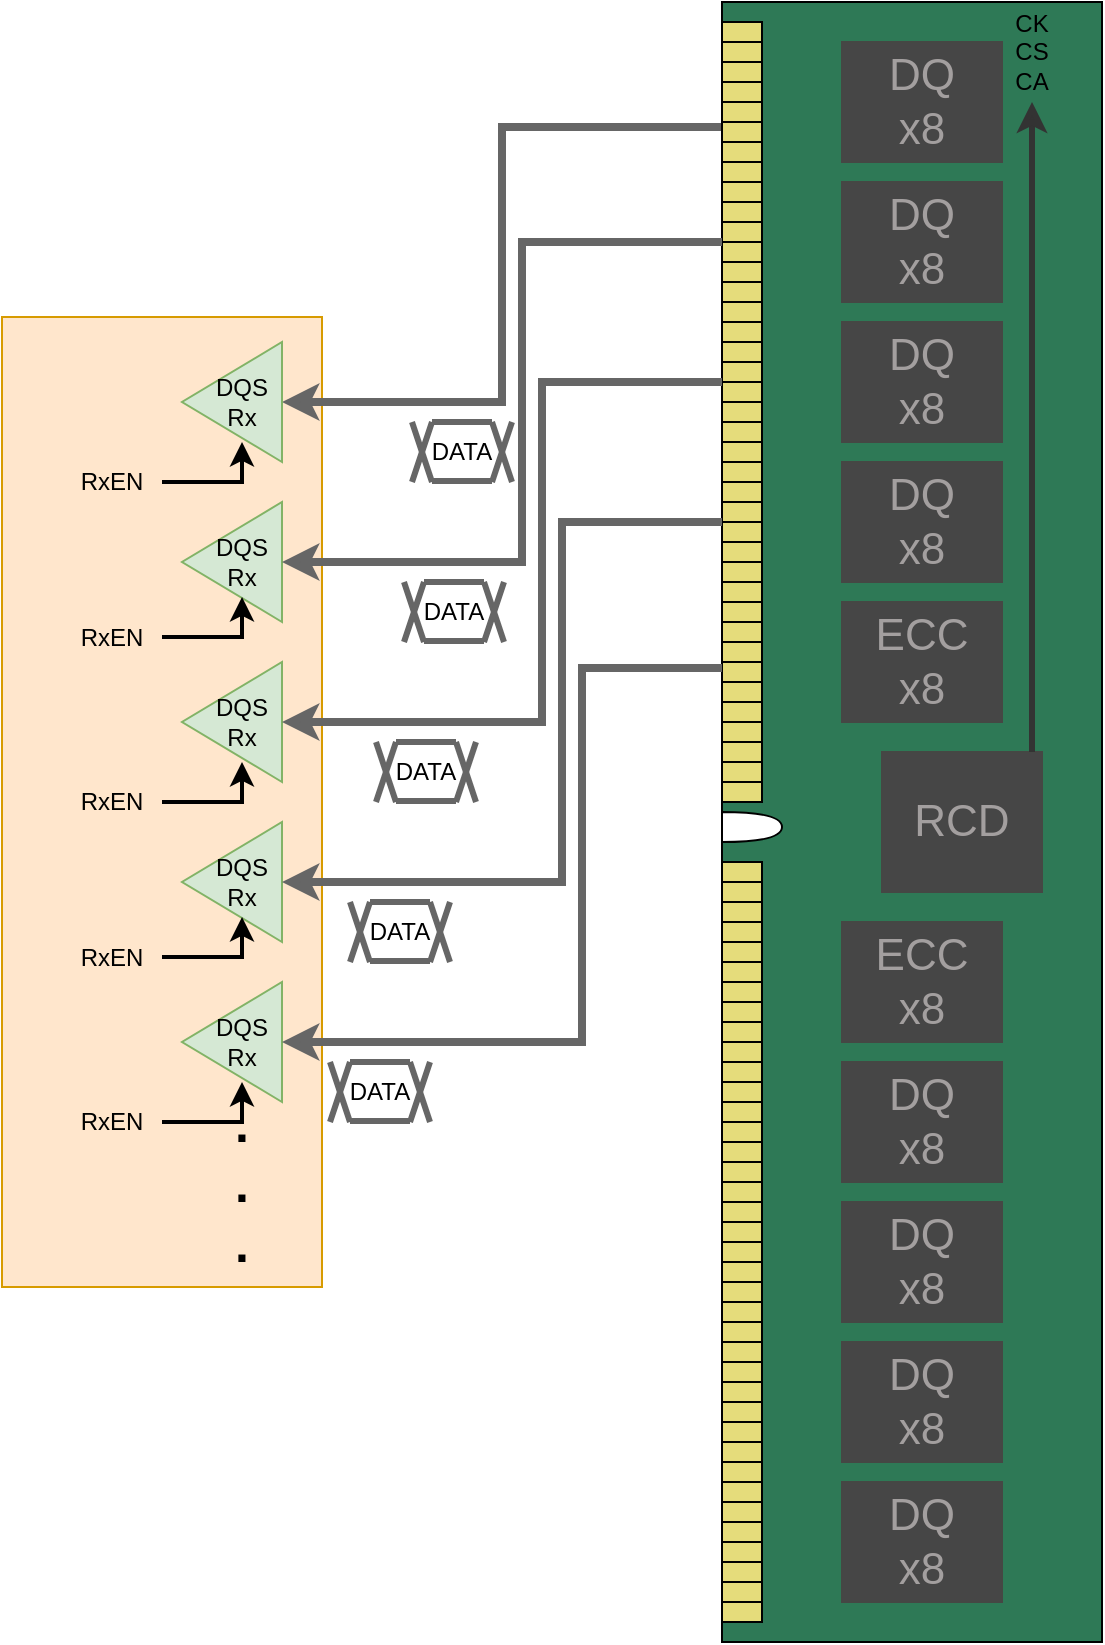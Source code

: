 <mxfile version="24.7.16">
  <diagram name="Page-1" id="TjstkN5ry2bIom6aaDfG">
    <mxGraphModel dx="1395" dy="822" grid="1" gridSize="10" guides="1" tooltips="1" connect="1" arrows="1" fold="1" page="1" pageScale="1" pageWidth="850" pageHeight="1100" math="0" shadow="0">
      <root>
        <mxCell id="0" />
        <mxCell id="1" parent="0" />
        <mxCell id="l7971Fb0KRoO0V9OjNwi-2" value="" style="rounded=0;whiteSpace=wrap;html=1;fillColor=#ffe6cc;strokeColor=#d79b00;" vertex="1" parent="1">
          <mxGeometry x="120" y="357.5" width="160" height="485" as="geometry" />
        </mxCell>
        <mxCell id="l7971Fb0KRoO0V9OjNwi-116" style="edgeStyle=orthogonalEdgeStyle;rounded=0;orthogonalLoop=1;jettySize=auto;html=1;entryX=0.25;entryY=1;entryDx=0;entryDy=0;startArrow=classic;startFill=1;endArrow=none;endFill=0;strokeWidth=4;fillColor=#f5f5f5;strokeColor=#666666;" edge="1" parent="1" source="l7971Fb0KRoO0V9OjNwi-3" target="l7971Fb0KRoO0V9OjNwi-27">
          <mxGeometry relative="1" as="geometry" />
        </mxCell>
        <mxCell id="l7971Fb0KRoO0V9OjNwi-3" value="" style="triangle;whiteSpace=wrap;html=1;rotation=-180;fillColor=#d5e8d4;strokeColor=#82b366;" vertex="1" parent="1">
          <mxGeometry x="210" y="370" width="50" height="60" as="geometry" />
        </mxCell>
        <mxCell id="l7971Fb0KRoO0V9OjNwi-6" value="" style="triangle;whiteSpace=wrap;html=1;rotation=-180;fillColor=#d5e8d4;strokeColor=#82b366;" vertex="1" parent="1">
          <mxGeometry x="210" y="450" width="50" height="60" as="geometry" />
        </mxCell>
        <mxCell id="l7971Fb0KRoO0V9OjNwi-8" value="" style="triangle;whiteSpace=wrap;html=1;rotation=-180;fillColor=#d5e8d4;strokeColor=#82b366;" vertex="1" parent="1">
          <mxGeometry x="210" y="530" width="50" height="60" as="geometry" />
        </mxCell>
        <mxCell id="l7971Fb0KRoO0V9OjNwi-10" value="" style="triangle;whiteSpace=wrap;html=1;rotation=-180;fillColor=#d5e8d4;strokeColor=#82b366;" vertex="1" parent="1">
          <mxGeometry x="210" y="610" width="50" height="60" as="geometry" />
        </mxCell>
        <mxCell id="l7971Fb0KRoO0V9OjNwi-15" value="" style="rounded=0;whiteSpace=wrap;html=1;fillColor=#2e7956;direction=south;" vertex="1" parent="1">
          <mxGeometry x="480" y="200" width="190" height="820" as="geometry" />
        </mxCell>
        <mxCell id="l7971Fb0KRoO0V9OjNwi-16" value="" style="rounded=0;whiteSpace=wrap;html=1;fillColor=#e5dc7b;direction=south;" vertex="1" parent="1">
          <mxGeometry x="480" y="210" width="20" height="10" as="geometry" />
        </mxCell>
        <mxCell id="l7971Fb0KRoO0V9OjNwi-17" value="" style="shape=or;whiteSpace=wrap;html=1;direction=east;" vertex="1" parent="1">
          <mxGeometry x="480" y="605" width="30" height="15" as="geometry" />
        </mxCell>
        <mxCell id="l7971Fb0KRoO0V9OjNwi-18" value="&lt;span style=&quot;color: rgb(163, 159, 159); font-size: 22px;&quot;&gt;ECC&lt;/span&gt;&lt;div&gt;&lt;span style=&quot;color: rgb(163, 159, 159); font-size: 22px;&quot;&gt;x8&lt;/span&gt;&lt;/div&gt;" style="rounded=0;whiteSpace=wrap;html=1;strokeColor=#454744;fillColor=#464646;direction=south;" vertex="1" parent="1">
          <mxGeometry x="540" y="660" width="80" height="60" as="geometry" />
        </mxCell>
        <mxCell id="l7971Fb0KRoO0V9OjNwi-19" value="&lt;span style=&quot;color: rgb(163, 159, 159); font-size: 22px;&quot;&gt;DQ&lt;/span&gt;&lt;div&gt;&lt;span style=&quot;color: rgb(163, 159, 159); font-size: 22px;&quot;&gt;x8&lt;/span&gt;&lt;/div&gt;" style="rounded=0;whiteSpace=wrap;html=1;strokeColor=#454744;fillColor=#464646;direction=south;" vertex="1" parent="1">
          <mxGeometry x="540" y="730" width="80" height="60" as="geometry" />
        </mxCell>
        <mxCell id="l7971Fb0KRoO0V9OjNwi-20" value="&lt;span style=&quot;color: rgb(163, 159, 159); font-size: 22px;&quot;&gt;DQ&lt;/span&gt;&lt;div&gt;&lt;span style=&quot;color: rgb(163, 159, 159); font-size: 22px;&quot;&gt;x8&lt;/span&gt;&lt;/div&gt;" style="rounded=0;whiteSpace=wrap;html=1;strokeColor=#454744;fillColor=#464646;direction=south;" vertex="1" parent="1">
          <mxGeometry x="540" y="800" width="80" height="60" as="geometry" />
        </mxCell>
        <mxCell id="l7971Fb0KRoO0V9OjNwi-21" value="&lt;span style=&quot;color: rgb(163, 159, 159); font-size: 22px;&quot;&gt;DQ&lt;/span&gt;&lt;div&gt;&lt;span style=&quot;color: rgb(163, 159, 159); font-size: 22px;&quot;&gt;x8&lt;/span&gt;&lt;/div&gt;" style="rounded=0;whiteSpace=wrap;html=1;strokeColor=#454744;fillColor=#464646;direction=south;" vertex="1" parent="1">
          <mxGeometry x="540" y="940" width="80" height="60" as="geometry" />
        </mxCell>
        <mxCell id="l7971Fb0KRoO0V9OjNwi-22" value="&lt;span style=&quot;color: rgb(163, 159, 159); font-size: 22px;&quot;&gt;DQ&lt;/span&gt;&lt;div&gt;&lt;span style=&quot;color: rgb(163, 159, 159); font-size: 22px;&quot;&gt;x8&lt;/span&gt;&lt;/div&gt;" style="rounded=0;whiteSpace=wrap;html=1;strokeColor=#454744;fillColor=#464646;direction=south;" vertex="1" parent="1">
          <mxGeometry x="540" y="870" width="80" height="60" as="geometry" />
        </mxCell>
        <mxCell id="l7971Fb0KRoO0V9OjNwi-23" value="" style="rounded=0;whiteSpace=wrap;html=1;fillColor=#e5dc7b;direction=south;" vertex="1" parent="1">
          <mxGeometry x="480" y="220" width="20" height="10" as="geometry" />
        </mxCell>
        <mxCell id="l7971Fb0KRoO0V9OjNwi-24" value="" style="rounded=0;whiteSpace=wrap;html=1;fillColor=#e5dc7b;direction=south;" vertex="1" parent="1">
          <mxGeometry x="480" y="230" width="20" height="10" as="geometry" />
        </mxCell>
        <mxCell id="l7971Fb0KRoO0V9OjNwi-25" value="" style="rounded=0;whiteSpace=wrap;html=1;fillColor=#e5dc7b;direction=south;" vertex="1" parent="1">
          <mxGeometry x="480" y="240" width="20" height="10" as="geometry" />
        </mxCell>
        <mxCell id="l7971Fb0KRoO0V9OjNwi-26" value="" style="rounded=0;whiteSpace=wrap;html=1;fillColor=#e5dc7b;direction=south;" vertex="1" parent="1">
          <mxGeometry x="480" y="250" width="20" height="10" as="geometry" />
        </mxCell>
        <mxCell id="l7971Fb0KRoO0V9OjNwi-27" value="" style="rounded=0;whiteSpace=wrap;html=1;fillColor=#e5dc7b;direction=south;" vertex="1" parent="1">
          <mxGeometry x="480" y="260" width="20" height="10" as="geometry" />
        </mxCell>
        <mxCell id="l7971Fb0KRoO0V9OjNwi-28" value="" style="rounded=0;whiteSpace=wrap;html=1;fillColor=#e5dc7b;direction=south;" vertex="1" parent="1">
          <mxGeometry x="480" y="270" width="20" height="10" as="geometry" />
        </mxCell>
        <mxCell id="l7971Fb0KRoO0V9OjNwi-29" value="" style="rounded=0;whiteSpace=wrap;html=1;fillColor=#e5dc7b;direction=south;" vertex="1" parent="1">
          <mxGeometry x="480" y="280" width="20" height="10" as="geometry" />
        </mxCell>
        <mxCell id="l7971Fb0KRoO0V9OjNwi-30" value="" style="rounded=0;whiteSpace=wrap;html=1;fillColor=#e5dc7b;direction=south;" vertex="1" parent="1">
          <mxGeometry x="480" y="290" width="20" height="10" as="geometry" />
        </mxCell>
        <mxCell id="l7971Fb0KRoO0V9OjNwi-31" value="" style="rounded=0;whiteSpace=wrap;html=1;fillColor=#e5dc7b;direction=south;" vertex="1" parent="1">
          <mxGeometry x="480" y="300" width="20" height="10" as="geometry" />
        </mxCell>
        <mxCell id="l7971Fb0KRoO0V9OjNwi-32" value="" style="rounded=0;whiteSpace=wrap;html=1;fillColor=#e5dc7b;direction=south;" vertex="1" parent="1">
          <mxGeometry x="480" y="310" width="20" height="10" as="geometry" />
        </mxCell>
        <mxCell id="l7971Fb0KRoO0V9OjNwi-33" value="" style="rounded=0;whiteSpace=wrap;html=1;fillColor=#e5dc7b;direction=south;" vertex="1" parent="1">
          <mxGeometry x="480" y="320" width="20" height="10" as="geometry" />
        </mxCell>
        <mxCell id="l7971Fb0KRoO0V9OjNwi-34" value="" style="rounded=0;whiteSpace=wrap;html=1;fillColor=#e5dc7b;direction=south;" vertex="1" parent="1">
          <mxGeometry x="480" y="330" width="20" height="10" as="geometry" />
        </mxCell>
        <mxCell id="l7971Fb0KRoO0V9OjNwi-35" value="" style="rounded=0;whiteSpace=wrap;html=1;fillColor=#e5dc7b;direction=south;" vertex="1" parent="1">
          <mxGeometry x="480" y="340" width="20" height="10" as="geometry" />
        </mxCell>
        <mxCell id="l7971Fb0KRoO0V9OjNwi-36" value="" style="rounded=0;whiteSpace=wrap;html=1;fillColor=#e5dc7b;direction=south;" vertex="1" parent="1">
          <mxGeometry x="480" y="350" width="20" height="10" as="geometry" />
        </mxCell>
        <mxCell id="l7971Fb0KRoO0V9OjNwi-37" value="" style="rounded=0;whiteSpace=wrap;html=1;fillColor=#e5dc7b;direction=south;" vertex="1" parent="1">
          <mxGeometry x="480" y="360" width="20" height="10" as="geometry" />
        </mxCell>
        <mxCell id="l7971Fb0KRoO0V9OjNwi-38" value="" style="rounded=0;whiteSpace=wrap;html=1;fillColor=#e5dc7b;direction=south;" vertex="1" parent="1">
          <mxGeometry x="480" y="370" width="20" height="10" as="geometry" />
        </mxCell>
        <mxCell id="l7971Fb0KRoO0V9OjNwi-39" value="" style="rounded=0;whiteSpace=wrap;html=1;fillColor=#e5dc7b;direction=south;" vertex="1" parent="1">
          <mxGeometry x="480" y="380" width="20" height="10" as="geometry" />
        </mxCell>
        <mxCell id="l7971Fb0KRoO0V9OjNwi-40" value="" style="rounded=0;whiteSpace=wrap;html=1;fillColor=#e5dc7b;direction=south;" vertex="1" parent="1">
          <mxGeometry x="480" y="390" width="20" height="10" as="geometry" />
        </mxCell>
        <mxCell id="l7971Fb0KRoO0V9OjNwi-41" value="" style="rounded=0;whiteSpace=wrap;html=1;fillColor=#e5dc7b;direction=south;" vertex="1" parent="1">
          <mxGeometry x="480" y="400" width="20" height="10" as="geometry" />
        </mxCell>
        <mxCell id="l7971Fb0KRoO0V9OjNwi-42" value="" style="rounded=0;whiteSpace=wrap;html=1;fillColor=#e5dc7b;direction=south;" vertex="1" parent="1">
          <mxGeometry x="480" y="410" width="20" height="10" as="geometry" />
        </mxCell>
        <mxCell id="l7971Fb0KRoO0V9OjNwi-43" value="" style="rounded=0;whiteSpace=wrap;html=1;fillColor=#e5dc7b;direction=south;" vertex="1" parent="1">
          <mxGeometry x="480" y="420" width="20" height="10" as="geometry" />
        </mxCell>
        <mxCell id="l7971Fb0KRoO0V9OjNwi-44" value="" style="rounded=0;whiteSpace=wrap;html=1;fillColor=#e5dc7b;direction=south;" vertex="1" parent="1">
          <mxGeometry x="480" y="430" width="20" height="10" as="geometry" />
        </mxCell>
        <mxCell id="l7971Fb0KRoO0V9OjNwi-45" value="" style="rounded=0;whiteSpace=wrap;html=1;fillColor=#e5dc7b;direction=south;" vertex="1" parent="1">
          <mxGeometry x="480" y="440" width="20" height="10" as="geometry" />
        </mxCell>
        <mxCell id="l7971Fb0KRoO0V9OjNwi-46" value="" style="rounded=0;whiteSpace=wrap;html=1;fillColor=#e5dc7b;direction=south;" vertex="1" parent="1">
          <mxGeometry x="480" y="450" width="20" height="10" as="geometry" />
        </mxCell>
        <mxCell id="l7971Fb0KRoO0V9OjNwi-47" value="" style="rounded=0;whiteSpace=wrap;html=1;fillColor=#e5dc7b;direction=south;" vertex="1" parent="1">
          <mxGeometry x="480" y="460" width="20" height="10" as="geometry" />
        </mxCell>
        <mxCell id="l7971Fb0KRoO0V9OjNwi-48" value="" style="rounded=0;whiteSpace=wrap;html=1;fillColor=#e5dc7b;direction=south;" vertex="1" parent="1">
          <mxGeometry x="480" y="470" width="20" height="10" as="geometry" />
        </mxCell>
        <mxCell id="l7971Fb0KRoO0V9OjNwi-49" value="" style="rounded=0;whiteSpace=wrap;html=1;fillColor=#e5dc7b;direction=south;" vertex="1" parent="1">
          <mxGeometry x="480" y="480" width="20" height="10" as="geometry" />
        </mxCell>
        <mxCell id="l7971Fb0KRoO0V9OjNwi-50" value="" style="rounded=0;whiteSpace=wrap;html=1;fillColor=#e5dc7b;direction=south;" vertex="1" parent="1">
          <mxGeometry x="480" y="490" width="20" height="10" as="geometry" />
        </mxCell>
        <mxCell id="l7971Fb0KRoO0V9OjNwi-51" value="" style="rounded=0;whiteSpace=wrap;html=1;fillColor=#e5dc7b;direction=south;" vertex="1" parent="1">
          <mxGeometry x="480" y="500" width="20" height="10" as="geometry" />
        </mxCell>
        <mxCell id="l7971Fb0KRoO0V9OjNwi-52" value="" style="rounded=0;whiteSpace=wrap;html=1;fillColor=#e5dc7b;direction=south;" vertex="1" parent="1">
          <mxGeometry x="480" y="510" width="20" height="10" as="geometry" />
        </mxCell>
        <mxCell id="l7971Fb0KRoO0V9OjNwi-53" value="" style="rounded=0;whiteSpace=wrap;html=1;fillColor=#e5dc7b;direction=south;" vertex="1" parent="1">
          <mxGeometry x="480" y="520" width="20" height="10" as="geometry" />
        </mxCell>
        <mxCell id="l7971Fb0KRoO0V9OjNwi-54" value="" style="rounded=0;whiteSpace=wrap;html=1;fillColor=#e5dc7b;direction=south;" vertex="1" parent="1">
          <mxGeometry x="480" y="530" width="20" height="10" as="geometry" />
        </mxCell>
        <mxCell id="l7971Fb0KRoO0V9OjNwi-55" value="" style="rounded=0;whiteSpace=wrap;html=1;fillColor=#e5dc7b;direction=south;" vertex="1" parent="1">
          <mxGeometry x="480" y="540" width="20" height="10" as="geometry" />
        </mxCell>
        <mxCell id="l7971Fb0KRoO0V9OjNwi-56" value="" style="rounded=0;whiteSpace=wrap;html=1;fillColor=#e5dc7b;direction=south;" vertex="1" parent="1">
          <mxGeometry x="480" y="550" width="20" height="10" as="geometry" />
        </mxCell>
        <mxCell id="l7971Fb0KRoO0V9OjNwi-57" value="" style="rounded=0;whiteSpace=wrap;html=1;fillColor=#e5dc7b;direction=south;" vertex="1" parent="1">
          <mxGeometry x="480" y="560" width="20" height="10" as="geometry" />
        </mxCell>
        <mxCell id="l7971Fb0KRoO0V9OjNwi-58" value="" style="rounded=0;whiteSpace=wrap;html=1;fillColor=#e5dc7b;direction=south;" vertex="1" parent="1">
          <mxGeometry x="480" y="570" width="20" height="10" as="geometry" />
        </mxCell>
        <mxCell id="l7971Fb0KRoO0V9OjNwi-59" value="" style="rounded=0;whiteSpace=wrap;html=1;fillColor=#e5dc7b;direction=south;" vertex="1" parent="1">
          <mxGeometry x="480" y="580" width="20" height="10" as="geometry" />
        </mxCell>
        <mxCell id="l7971Fb0KRoO0V9OjNwi-60" value="" style="rounded=0;whiteSpace=wrap;html=1;fillColor=#e5dc7b;direction=south;" vertex="1" parent="1">
          <mxGeometry x="480" y="590" width="20" height="10" as="geometry" />
        </mxCell>
        <mxCell id="l7971Fb0KRoO0V9OjNwi-61" value="" style="rounded=0;whiteSpace=wrap;html=1;fillColor=#e5dc7b;direction=south;" vertex="1" parent="1">
          <mxGeometry x="480" y="630" width="20" height="10" as="geometry" />
        </mxCell>
        <mxCell id="l7971Fb0KRoO0V9OjNwi-62" value="" style="rounded=0;whiteSpace=wrap;html=1;fillColor=#e5dc7b;direction=south;" vertex="1" parent="1">
          <mxGeometry x="480" y="640" width="20" height="10" as="geometry" />
        </mxCell>
        <mxCell id="l7971Fb0KRoO0V9OjNwi-63" value="" style="rounded=0;whiteSpace=wrap;html=1;fillColor=#e5dc7b;direction=south;" vertex="1" parent="1">
          <mxGeometry x="480" y="650" width="20" height="10" as="geometry" />
        </mxCell>
        <mxCell id="l7971Fb0KRoO0V9OjNwi-64" value="" style="rounded=0;whiteSpace=wrap;html=1;fillColor=#e5dc7b;direction=south;" vertex="1" parent="1">
          <mxGeometry x="480" y="660" width="20" height="10" as="geometry" />
        </mxCell>
        <mxCell id="l7971Fb0KRoO0V9OjNwi-65" value="" style="rounded=0;whiteSpace=wrap;html=1;fillColor=#e5dc7b;direction=south;" vertex="1" parent="1">
          <mxGeometry x="480" y="670" width="20" height="10" as="geometry" />
        </mxCell>
        <mxCell id="l7971Fb0KRoO0V9OjNwi-66" value="" style="rounded=0;whiteSpace=wrap;html=1;fillColor=#e5dc7b;direction=south;" vertex="1" parent="1">
          <mxGeometry x="480" y="680" width="20" height="10" as="geometry" />
        </mxCell>
        <mxCell id="l7971Fb0KRoO0V9OjNwi-67" value="" style="rounded=0;whiteSpace=wrap;html=1;fillColor=#e5dc7b;direction=south;" vertex="1" parent="1">
          <mxGeometry x="480" y="690" width="20" height="10" as="geometry" />
        </mxCell>
        <mxCell id="l7971Fb0KRoO0V9OjNwi-68" value="" style="rounded=0;whiteSpace=wrap;html=1;fillColor=#e5dc7b;direction=south;" vertex="1" parent="1">
          <mxGeometry x="480" y="700" width="20" height="10" as="geometry" />
        </mxCell>
        <mxCell id="l7971Fb0KRoO0V9OjNwi-69" value="" style="rounded=0;whiteSpace=wrap;html=1;fillColor=#e5dc7b;direction=south;" vertex="1" parent="1">
          <mxGeometry x="480" y="710" width="20" height="10" as="geometry" />
        </mxCell>
        <mxCell id="l7971Fb0KRoO0V9OjNwi-70" value="" style="rounded=0;whiteSpace=wrap;html=1;fillColor=#e5dc7b;direction=south;" vertex="1" parent="1">
          <mxGeometry x="480" y="720" width="20" height="10" as="geometry" />
        </mxCell>
        <mxCell id="l7971Fb0KRoO0V9OjNwi-71" value="" style="rounded=0;whiteSpace=wrap;html=1;fillColor=#e5dc7b;direction=south;" vertex="1" parent="1">
          <mxGeometry x="480" y="730" width="20" height="10" as="geometry" />
        </mxCell>
        <mxCell id="l7971Fb0KRoO0V9OjNwi-72" value="" style="rounded=0;whiteSpace=wrap;html=1;fillColor=#e5dc7b;direction=south;" vertex="1" parent="1">
          <mxGeometry x="480" y="740" width="20" height="10" as="geometry" />
        </mxCell>
        <mxCell id="l7971Fb0KRoO0V9OjNwi-73" value="" style="rounded=0;whiteSpace=wrap;html=1;fillColor=#e5dc7b;direction=south;" vertex="1" parent="1">
          <mxGeometry x="480" y="750" width="20" height="10" as="geometry" />
        </mxCell>
        <mxCell id="l7971Fb0KRoO0V9OjNwi-74" value="" style="rounded=0;whiteSpace=wrap;html=1;fillColor=#e5dc7b;direction=south;" vertex="1" parent="1">
          <mxGeometry x="480" y="760" width="20" height="10" as="geometry" />
        </mxCell>
        <mxCell id="l7971Fb0KRoO0V9OjNwi-75" value="" style="rounded=0;whiteSpace=wrap;html=1;fillColor=#e5dc7b;direction=south;" vertex="1" parent="1">
          <mxGeometry x="480" y="770" width="20" height="10" as="geometry" />
        </mxCell>
        <mxCell id="l7971Fb0KRoO0V9OjNwi-76" value="" style="rounded=0;whiteSpace=wrap;html=1;fillColor=#e5dc7b;direction=south;" vertex="1" parent="1">
          <mxGeometry x="480" y="780" width="20" height="10" as="geometry" />
        </mxCell>
        <mxCell id="l7971Fb0KRoO0V9OjNwi-77" value="" style="rounded=0;whiteSpace=wrap;html=1;fillColor=#e5dc7b;direction=south;" vertex="1" parent="1">
          <mxGeometry x="480" y="790" width="20" height="10" as="geometry" />
        </mxCell>
        <mxCell id="l7971Fb0KRoO0V9OjNwi-78" value="" style="rounded=0;whiteSpace=wrap;html=1;fillColor=#e5dc7b;direction=south;" vertex="1" parent="1">
          <mxGeometry x="480" y="800" width="20" height="10" as="geometry" />
        </mxCell>
        <mxCell id="l7971Fb0KRoO0V9OjNwi-79" value="" style="rounded=0;whiteSpace=wrap;html=1;fillColor=#e5dc7b;direction=south;" vertex="1" parent="1">
          <mxGeometry x="480" y="810" width="20" height="10" as="geometry" />
        </mxCell>
        <mxCell id="l7971Fb0KRoO0V9OjNwi-80" value="" style="rounded=0;whiteSpace=wrap;html=1;fillColor=#e5dc7b;direction=south;" vertex="1" parent="1">
          <mxGeometry x="480" y="820" width="20" height="10" as="geometry" />
        </mxCell>
        <mxCell id="l7971Fb0KRoO0V9OjNwi-81" value="" style="rounded=0;whiteSpace=wrap;html=1;fillColor=#e5dc7b;direction=south;" vertex="1" parent="1">
          <mxGeometry x="480" y="830" width="20" height="10" as="geometry" />
        </mxCell>
        <mxCell id="l7971Fb0KRoO0V9OjNwi-82" value="" style="rounded=0;whiteSpace=wrap;html=1;fillColor=#e5dc7b;direction=south;" vertex="1" parent="1">
          <mxGeometry x="480" y="840" width="20" height="10" as="geometry" />
        </mxCell>
        <mxCell id="l7971Fb0KRoO0V9OjNwi-83" value="" style="rounded=0;whiteSpace=wrap;html=1;fillColor=#e5dc7b;direction=south;" vertex="1" parent="1">
          <mxGeometry x="480" y="850" width="20" height="10" as="geometry" />
        </mxCell>
        <mxCell id="l7971Fb0KRoO0V9OjNwi-84" value="" style="rounded=0;whiteSpace=wrap;html=1;fillColor=#e5dc7b;direction=south;" vertex="1" parent="1">
          <mxGeometry x="480" y="860" width="20" height="10" as="geometry" />
        </mxCell>
        <mxCell id="l7971Fb0KRoO0V9OjNwi-85" value="" style="rounded=0;whiteSpace=wrap;html=1;fillColor=#e5dc7b;direction=south;" vertex="1" parent="1">
          <mxGeometry x="480" y="870" width="20" height="10" as="geometry" />
        </mxCell>
        <mxCell id="l7971Fb0KRoO0V9OjNwi-86" value="" style="rounded=0;whiteSpace=wrap;html=1;fillColor=#e5dc7b;direction=south;" vertex="1" parent="1">
          <mxGeometry x="480" y="880" width="20" height="10" as="geometry" />
        </mxCell>
        <mxCell id="l7971Fb0KRoO0V9OjNwi-87" value="" style="rounded=0;whiteSpace=wrap;html=1;fillColor=#e5dc7b;direction=south;" vertex="1" parent="1">
          <mxGeometry x="480" y="890" width="20" height="10" as="geometry" />
        </mxCell>
        <mxCell id="l7971Fb0KRoO0V9OjNwi-88" value="" style="rounded=0;whiteSpace=wrap;html=1;fillColor=#e5dc7b;direction=south;" vertex="1" parent="1">
          <mxGeometry x="480" y="900" width="20" height="10" as="geometry" />
        </mxCell>
        <mxCell id="l7971Fb0KRoO0V9OjNwi-89" value="" style="rounded=0;whiteSpace=wrap;html=1;fillColor=#e5dc7b;direction=south;" vertex="1" parent="1">
          <mxGeometry x="480" y="910" width="20" height="10" as="geometry" />
        </mxCell>
        <mxCell id="l7971Fb0KRoO0V9OjNwi-90" value="" style="rounded=0;whiteSpace=wrap;html=1;fillColor=#e5dc7b;direction=south;" vertex="1" parent="1">
          <mxGeometry x="480" y="920" width="20" height="10" as="geometry" />
        </mxCell>
        <mxCell id="l7971Fb0KRoO0V9OjNwi-91" value="" style="rounded=0;whiteSpace=wrap;html=1;fillColor=#e5dc7b;direction=south;" vertex="1" parent="1">
          <mxGeometry x="480" y="930" width="20" height="10" as="geometry" />
        </mxCell>
        <mxCell id="l7971Fb0KRoO0V9OjNwi-92" value="" style="rounded=0;whiteSpace=wrap;html=1;fillColor=#e5dc7b;direction=south;" vertex="1" parent="1">
          <mxGeometry x="480" y="940" width="20" height="10" as="geometry" />
        </mxCell>
        <mxCell id="l7971Fb0KRoO0V9OjNwi-93" value="" style="rounded=0;whiteSpace=wrap;html=1;fillColor=#e5dc7b;direction=south;" vertex="1" parent="1">
          <mxGeometry x="480" y="950" width="20" height="10" as="geometry" />
        </mxCell>
        <mxCell id="l7971Fb0KRoO0V9OjNwi-94" value="" style="rounded=0;whiteSpace=wrap;html=1;fillColor=#e5dc7b;direction=south;" vertex="1" parent="1">
          <mxGeometry x="480" y="960" width="20" height="10" as="geometry" />
        </mxCell>
        <mxCell id="l7971Fb0KRoO0V9OjNwi-95" value="" style="rounded=0;whiteSpace=wrap;html=1;fillColor=#e5dc7b;direction=south;" vertex="1" parent="1">
          <mxGeometry x="480" y="970" width="20" height="10" as="geometry" />
        </mxCell>
        <mxCell id="l7971Fb0KRoO0V9OjNwi-96" value="" style="rounded=0;whiteSpace=wrap;html=1;fillColor=#e5dc7b;direction=south;" vertex="1" parent="1">
          <mxGeometry x="480" y="980" width="20" height="10" as="geometry" />
        </mxCell>
        <mxCell id="l7971Fb0KRoO0V9OjNwi-97" value="" style="rounded=0;whiteSpace=wrap;html=1;fillColor=#e5dc7b;direction=south;" vertex="1" parent="1">
          <mxGeometry x="480" y="990" width="20" height="10" as="geometry" />
        </mxCell>
        <mxCell id="l7971Fb0KRoO0V9OjNwi-98" value="" style="rounded=0;whiteSpace=wrap;html=1;fillColor=#e5dc7b;direction=south;" vertex="1" parent="1">
          <mxGeometry x="480" y="1000" width="20" height="10" as="geometry" />
        </mxCell>
        <mxCell id="l7971Fb0KRoO0V9OjNwi-104" value="&lt;span style=&quot;color: rgb(163, 159, 159); font-size: 22px;&quot;&gt;DQ&lt;/span&gt;&lt;div&gt;&lt;span style=&quot;color: rgb(163, 159, 159); font-size: 22px;&quot;&gt;x8&lt;/span&gt;&lt;/div&gt;" style="rounded=0;whiteSpace=wrap;html=1;strokeColor=#454744;fillColor=#464646;direction=south;" vertex="1" parent="1">
          <mxGeometry x="540" y="220" width="80" height="60" as="geometry" />
        </mxCell>
        <mxCell id="l7971Fb0KRoO0V9OjNwi-105" value="&lt;span style=&quot;color: rgb(163, 159, 159); font-size: 22px;&quot;&gt;DQ&lt;/span&gt;&lt;div&gt;&lt;span style=&quot;color: rgb(163, 159, 159); font-size: 22px;&quot;&gt;x8&lt;/span&gt;&lt;/div&gt;" style="rounded=0;whiteSpace=wrap;html=1;strokeColor=#454744;fillColor=#464646;direction=south;" vertex="1" parent="1">
          <mxGeometry x="540" y="290" width="80" height="60" as="geometry" />
        </mxCell>
        <mxCell id="l7971Fb0KRoO0V9OjNwi-106" value="&lt;span style=&quot;color: rgb(163, 159, 159); font-size: 22px;&quot;&gt;DQ&lt;/span&gt;&lt;div&gt;&lt;span style=&quot;color: rgb(163, 159, 159); font-size: 22px;&quot;&gt;x8&lt;/span&gt;&lt;/div&gt;" style="rounded=0;whiteSpace=wrap;html=1;strokeColor=#454744;fillColor=#464646;direction=south;" vertex="1" parent="1">
          <mxGeometry x="540" y="360" width="80" height="60" as="geometry" />
        </mxCell>
        <mxCell id="l7971Fb0KRoO0V9OjNwi-107" value="&lt;span style=&quot;color: rgb(163, 159, 159); font-size: 22px;&quot;&gt;ECC&lt;/span&gt;&lt;div&gt;&lt;span style=&quot;color: rgb(163, 159, 159); font-size: 22px;&quot;&gt;x8&lt;/span&gt;&lt;/div&gt;" style="rounded=0;whiteSpace=wrap;html=1;strokeColor=#454744;fillColor=#464646;direction=south;" vertex="1" parent="1">
          <mxGeometry x="540" y="500" width="80" height="60" as="geometry" />
        </mxCell>
        <mxCell id="l7971Fb0KRoO0V9OjNwi-108" value="&lt;span style=&quot;color: rgb(163, 159, 159); font-size: 22px;&quot;&gt;DQ&lt;/span&gt;&lt;div&gt;&lt;span style=&quot;color: rgb(163, 159, 159); font-size: 22px;&quot;&gt;x8&lt;/span&gt;&lt;/div&gt;" style="rounded=0;whiteSpace=wrap;html=1;strokeColor=#454744;fillColor=#464646;direction=south;" vertex="1" parent="1">
          <mxGeometry x="540" y="430" width="80" height="60" as="geometry" />
        </mxCell>
        <mxCell id="l7971Fb0KRoO0V9OjNwi-114" value="&lt;span style=&quot;color: rgb(163, 159, 159); font-size: 22px;&quot;&gt;RCD&lt;/span&gt;" style="rounded=0;whiteSpace=wrap;html=1;strokeColor=#454744;fillColor=#464646;direction=south;" vertex="1" parent="1">
          <mxGeometry x="560" y="575" width="80" height="70" as="geometry" />
        </mxCell>
        <mxCell id="l7971Fb0KRoO0V9OjNwi-115" value="" style="triangle;whiteSpace=wrap;html=1;rotation=-180;fillColor=#d5e8d4;strokeColor=#82b366;" vertex="1" parent="1">
          <mxGeometry x="210" y="690" width="50" height="60" as="geometry" />
        </mxCell>
        <mxCell id="l7971Fb0KRoO0V9OjNwi-117" style="edgeStyle=orthogonalEdgeStyle;rounded=0;orthogonalLoop=1;jettySize=auto;html=1;startArrow=classic;startFill=1;endArrow=none;endFill=0;strokeWidth=4;fillColor=#f5f5f5;strokeColor=#666666;exitX=0;exitY=0.5;exitDx=0;exitDy=0;entryX=0;entryY=1;entryDx=0;entryDy=0;" edge="1" parent="1" source="l7971Fb0KRoO0V9OjNwi-6" target="l7971Fb0KRoO0V9OjNwi-33">
          <mxGeometry relative="1" as="geometry">
            <mxPoint x="310" y="440" as="sourcePoint" />
            <mxPoint x="480" y="310" as="targetPoint" />
            <Array as="points">
              <mxPoint x="380" y="480" />
              <mxPoint x="380" y="320" />
            </Array>
          </mxGeometry>
        </mxCell>
        <mxCell id="l7971Fb0KRoO0V9OjNwi-118" style="edgeStyle=orthogonalEdgeStyle;rounded=0;orthogonalLoop=1;jettySize=auto;html=1;startArrow=classic;startFill=1;endArrow=none;endFill=0;strokeWidth=4;fillColor=#f5f5f5;strokeColor=#666666;exitX=0;exitY=0.5;exitDx=0;exitDy=0;entryX=0;entryY=1;entryDx=0;entryDy=0;" edge="1" parent="1" target="l7971Fb0KRoO0V9OjNwi-40">
          <mxGeometry relative="1" as="geometry">
            <mxPoint x="260" y="560" as="sourcePoint" />
            <mxPoint x="480" y="400" as="targetPoint" />
            <Array as="points">
              <mxPoint x="390" y="560" />
              <mxPoint x="390" y="390" />
            </Array>
          </mxGeometry>
        </mxCell>
        <mxCell id="l7971Fb0KRoO0V9OjNwi-119" style="edgeStyle=orthogonalEdgeStyle;rounded=0;orthogonalLoop=1;jettySize=auto;html=1;startArrow=classic;startFill=1;endArrow=none;endFill=0;strokeWidth=4;fillColor=#f5f5f5;strokeColor=#666666;exitX=0;exitY=0.5;exitDx=0;exitDy=0;entryX=0;entryY=1;entryDx=0;entryDy=0;" edge="1" parent="1" target="l7971Fb0KRoO0V9OjNwi-47">
          <mxGeometry relative="1" as="geometry">
            <mxPoint x="260" y="640" as="sourcePoint" />
            <mxPoint x="480" y="480" as="targetPoint" />
            <Array as="points">
              <mxPoint x="400" y="640" />
              <mxPoint x="400" y="460" />
            </Array>
          </mxGeometry>
        </mxCell>
        <mxCell id="l7971Fb0KRoO0V9OjNwi-120" style="edgeStyle=orthogonalEdgeStyle;rounded=0;orthogonalLoop=1;jettySize=auto;html=1;startArrow=classic;startFill=1;endArrow=none;endFill=0;strokeWidth=4;fillColor=#f5f5f5;strokeColor=#666666;exitX=0;exitY=0.5;exitDx=0;exitDy=0;entryX=0.25;entryY=1;entryDx=0;entryDy=0;" edge="1" parent="1" target="l7971Fb0KRoO0V9OjNwi-54">
          <mxGeometry relative="1" as="geometry">
            <mxPoint x="260" y="720" as="sourcePoint" />
            <mxPoint x="480" y="540" as="targetPoint" />
            <Array as="points">
              <mxPoint x="410" y="720" />
              <mxPoint x="410" y="533" />
              <mxPoint x="480" y="533" />
            </Array>
          </mxGeometry>
        </mxCell>
        <mxCell id="l7971Fb0KRoO0V9OjNwi-121" value=".&lt;div style=&quot;font-size: 25px;&quot;&gt;.&lt;/div&gt;&lt;div style=&quot;font-size: 25px;&quot;&gt;.&lt;/div&gt;" style="text;html=1;align=center;verticalAlign=middle;whiteSpace=wrap;rounded=0;fontStyle=1;fontSize=25;" vertex="1" parent="1">
          <mxGeometry x="210" y="750" width="60" height="80" as="geometry" />
        </mxCell>
        <mxCell id="l7971Fb0KRoO0V9OjNwi-122" value="" style="endArrow=classic;html=1;rounded=0;strokeWidth=2;" edge="1" parent="1">
          <mxGeometry width="50" height="50" relative="1" as="geometry">
            <mxPoint x="200" y="440" as="sourcePoint" />
            <mxPoint x="240" y="420" as="targetPoint" />
            <Array as="points">
              <mxPoint x="240" y="440" />
            </Array>
          </mxGeometry>
        </mxCell>
        <mxCell id="l7971Fb0KRoO0V9OjNwi-124" value="RxEN" style="text;html=1;align=center;verticalAlign=middle;whiteSpace=wrap;rounded=0;" vertex="1" parent="1">
          <mxGeometry x="150" y="425" width="50" height="30" as="geometry" />
        </mxCell>
        <mxCell id="l7971Fb0KRoO0V9OjNwi-125" value="" style="endArrow=classic;html=1;rounded=0;strokeWidth=2;" edge="1" parent="1">
          <mxGeometry width="50" height="50" relative="1" as="geometry">
            <mxPoint x="200" y="517.5" as="sourcePoint" />
            <mxPoint x="240" y="497.5" as="targetPoint" />
            <Array as="points">
              <mxPoint x="240" y="517.5" />
            </Array>
          </mxGeometry>
        </mxCell>
        <mxCell id="l7971Fb0KRoO0V9OjNwi-126" value="RxEN" style="text;html=1;align=center;verticalAlign=middle;whiteSpace=wrap;rounded=0;" vertex="1" parent="1">
          <mxGeometry x="150" y="502.5" width="50" height="30" as="geometry" />
        </mxCell>
        <mxCell id="l7971Fb0KRoO0V9OjNwi-127" value="" style="endArrow=classic;html=1;rounded=0;strokeWidth=2;" edge="1" parent="1">
          <mxGeometry width="50" height="50" relative="1" as="geometry">
            <mxPoint x="200" y="600" as="sourcePoint" />
            <mxPoint x="240" y="580" as="targetPoint" />
            <Array as="points">
              <mxPoint x="240" y="600" />
            </Array>
          </mxGeometry>
        </mxCell>
        <mxCell id="l7971Fb0KRoO0V9OjNwi-128" value="RxEN" style="text;html=1;align=center;verticalAlign=middle;whiteSpace=wrap;rounded=0;" vertex="1" parent="1">
          <mxGeometry x="150" y="585" width="50" height="30" as="geometry" />
        </mxCell>
        <mxCell id="l7971Fb0KRoO0V9OjNwi-129" value="" style="endArrow=classic;html=1;rounded=0;strokeWidth=2;" edge="1" parent="1">
          <mxGeometry width="50" height="50" relative="1" as="geometry">
            <mxPoint x="200" y="677.5" as="sourcePoint" />
            <mxPoint x="240" y="657.5" as="targetPoint" />
            <Array as="points">
              <mxPoint x="240" y="677.5" />
            </Array>
          </mxGeometry>
        </mxCell>
        <mxCell id="l7971Fb0KRoO0V9OjNwi-130" value="RxEN" style="text;html=1;align=center;verticalAlign=middle;whiteSpace=wrap;rounded=0;" vertex="1" parent="1">
          <mxGeometry x="150" y="662.5" width="50" height="30" as="geometry" />
        </mxCell>
        <mxCell id="l7971Fb0KRoO0V9OjNwi-131" value="" style="endArrow=classic;html=1;rounded=0;strokeWidth=2;" edge="1" parent="1">
          <mxGeometry width="50" height="50" relative="1" as="geometry">
            <mxPoint x="200" y="760" as="sourcePoint" />
            <mxPoint x="240" y="740" as="targetPoint" />
            <Array as="points">
              <mxPoint x="240" y="760" />
            </Array>
          </mxGeometry>
        </mxCell>
        <mxCell id="l7971Fb0KRoO0V9OjNwi-132" value="RxEN" style="text;html=1;align=center;verticalAlign=middle;whiteSpace=wrap;rounded=0;" vertex="1" parent="1">
          <mxGeometry x="150" y="745" width="50" height="30" as="geometry" />
        </mxCell>
        <mxCell id="l7971Fb0KRoO0V9OjNwi-133" value="DQS&lt;div&gt;Rx&lt;/div&gt;" style="text;html=1;align=center;verticalAlign=middle;whiteSpace=wrap;rounded=0;" vertex="1" parent="1">
          <mxGeometry x="210" y="385" width="60" height="30" as="geometry" />
        </mxCell>
        <mxCell id="l7971Fb0KRoO0V9OjNwi-134" value="DQS&lt;div&gt;Rx&lt;/div&gt;" style="text;html=1;align=center;verticalAlign=middle;whiteSpace=wrap;rounded=0;" vertex="1" parent="1">
          <mxGeometry x="210" y="465" width="60" height="30" as="geometry" />
        </mxCell>
        <mxCell id="l7971Fb0KRoO0V9OjNwi-135" value="DQS&lt;div&gt;Rx&lt;/div&gt;" style="text;html=1;align=center;verticalAlign=middle;whiteSpace=wrap;rounded=0;" vertex="1" parent="1">
          <mxGeometry x="210" y="545" width="60" height="30" as="geometry" />
        </mxCell>
        <mxCell id="l7971Fb0KRoO0V9OjNwi-136" value="DQS&lt;div&gt;Rx&lt;/div&gt;" style="text;html=1;align=center;verticalAlign=middle;whiteSpace=wrap;rounded=0;" vertex="1" parent="1">
          <mxGeometry x="210" y="625" width="60" height="30" as="geometry" />
        </mxCell>
        <mxCell id="l7971Fb0KRoO0V9OjNwi-137" value="DQS&lt;div&gt;Rx&lt;/div&gt;" style="text;html=1;align=center;verticalAlign=middle;whiteSpace=wrap;rounded=0;" vertex="1" parent="1">
          <mxGeometry x="210" y="705" width="60" height="30" as="geometry" />
        </mxCell>
        <mxCell id="l7971Fb0KRoO0V9OjNwi-139" value="" style="endArrow=classic;html=1;rounded=0;strokeWidth=3;fillColor=#f5f5f5;strokeColor=#333333;" edge="1" parent="1">
          <mxGeometry width="50" height="50" relative="1" as="geometry">
            <mxPoint x="635" y="575" as="sourcePoint" />
            <mxPoint x="635" y="250" as="targetPoint" />
          </mxGeometry>
        </mxCell>
        <mxCell id="l7971Fb0KRoO0V9OjNwi-140" value="CK&lt;div&gt;CS&lt;/div&gt;&lt;div&gt;CA&lt;/div&gt;" style="text;html=1;align=center;verticalAlign=middle;whiteSpace=wrap;rounded=0;" vertex="1" parent="1">
          <mxGeometry x="610" y="210" width="50" height="30" as="geometry" />
        </mxCell>
        <mxCell id="l7971Fb0KRoO0V9OjNwi-141" value="" style="endArrow=none;html=1;rounded=0;strokeWidth=3;fillColor=#f5f5f5;strokeColor=#666666;" edge="1" parent="1">
          <mxGeometry width="50" height="50" relative="1" as="geometry">
            <mxPoint x="294" y="730" as="sourcePoint" />
            <mxPoint x="324" y="730" as="targetPoint" />
          </mxGeometry>
        </mxCell>
        <mxCell id="l7971Fb0KRoO0V9OjNwi-142" value="" style="endArrow=none;html=1;rounded=0;strokeWidth=3;fillColor=#f5f5f5;strokeColor=#666666;" edge="1" parent="1">
          <mxGeometry width="50" height="50" relative="1" as="geometry">
            <mxPoint x="294" y="759.52" as="sourcePoint" />
            <mxPoint x="324" y="759.52" as="targetPoint" />
          </mxGeometry>
        </mxCell>
        <mxCell id="l7971Fb0KRoO0V9OjNwi-143" value="" style="endArrow=none;html=1;rounded=0;strokeWidth=3;fillColor=#f5f5f5;strokeColor=#666666;" edge="1" parent="1">
          <mxGeometry width="50" height="50" relative="1" as="geometry">
            <mxPoint x="324" y="730" as="sourcePoint" />
            <mxPoint x="334" y="760" as="targetPoint" />
          </mxGeometry>
        </mxCell>
        <mxCell id="l7971Fb0KRoO0V9OjNwi-144" value="" style="endArrow=none;html=1;rounded=0;strokeWidth=3;fillColor=#f5f5f5;strokeColor=#666666;" edge="1" parent="1">
          <mxGeometry width="50" height="50" relative="1" as="geometry">
            <mxPoint x="334" y="730" as="sourcePoint" />
            <mxPoint x="324" y="760" as="targetPoint" />
          </mxGeometry>
        </mxCell>
        <mxCell id="l7971Fb0KRoO0V9OjNwi-145" value="" style="endArrow=none;html=1;rounded=0;strokeWidth=3;fillColor=#f5f5f5;strokeColor=#666666;" edge="1" parent="1">
          <mxGeometry width="50" height="50" relative="1" as="geometry">
            <mxPoint x="284" y="730" as="sourcePoint" />
            <mxPoint x="294" y="760" as="targetPoint" />
          </mxGeometry>
        </mxCell>
        <mxCell id="l7971Fb0KRoO0V9OjNwi-146" value="" style="endArrow=none;html=1;rounded=0;strokeWidth=3;fillColor=#f5f5f5;strokeColor=#666666;" edge="1" parent="1">
          <mxGeometry width="50" height="50" relative="1" as="geometry">
            <mxPoint x="294" y="730" as="sourcePoint" />
            <mxPoint x="284" y="760" as="targetPoint" />
          </mxGeometry>
        </mxCell>
        <mxCell id="l7971Fb0KRoO0V9OjNwi-147" value="DATA" style="text;html=1;align=center;verticalAlign=middle;whiteSpace=wrap;rounded=0;" vertex="1" parent="1">
          <mxGeometry x="284" y="730" width="50" height="30" as="geometry" />
        </mxCell>
        <mxCell id="l7971Fb0KRoO0V9OjNwi-148" value="" style="endArrow=none;html=1;rounded=0;strokeWidth=3;fillColor=#f5f5f5;strokeColor=#666666;" edge="1" parent="1">
          <mxGeometry width="50" height="50" relative="1" as="geometry">
            <mxPoint x="304" y="650" as="sourcePoint" />
            <mxPoint x="334" y="650" as="targetPoint" />
          </mxGeometry>
        </mxCell>
        <mxCell id="l7971Fb0KRoO0V9OjNwi-149" value="" style="endArrow=none;html=1;rounded=0;strokeWidth=3;fillColor=#f5f5f5;strokeColor=#666666;" edge="1" parent="1">
          <mxGeometry width="50" height="50" relative="1" as="geometry">
            <mxPoint x="304" y="679.52" as="sourcePoint" />
            <mxPoint x="334" y="679.52" as="targetPoint" />
          </mxGeometry>
        </mxCell>
        <mxCell id="l7971Fb0KRoO0V9OjNwi-150" value="" style="endArrow=none;html=1;rounded=0;strokeWidth=3;fillColor=#f5f5f5;strokeColor=#666666;" edge="1" parent="1">
          <mxGeometry width="50" height="50" relative="1" as="geometry">
            <mxPoint x="334" y="650" as="sourcePoint" />
            <mxPoint x="344" y="680" as="targetPoint" />
          </mxGeometry>
        </mxCell>
        <mxCell id="l7971Fb0KRoO0V9OjNwi-151" value="" style="endArrow=none;html=1;rounded=0;strokeWidth=3;fillColor=#f5f5f5;strokeColor=#666666;" edge="1" parent="1">
          <mxGeometry width="50" height="50" relative="1" as="geometry">
            <mxPoint x="344" y="650" as="sourcePoint" />
            <mxPoint x="334" y="680" as="targetPoint" />
          </mxGeometry>
        </mxCell>
        <mxCell id="l7971Fb0KRoO0V9OjNwi-152" value="" style="endArrow=none;html=1;rounded=0;strokeWidth=3;fillColor=#f5f5f5;strokeColor=#666666;" edge="1" parent="1">
          <mxGeometry width="50" height="50" relative="1" as="geometry">
            <mxPoint x="294" y="650" as="sourcePoint" />
            <mxPoint x="304" y="680" as="targetPoint" />
          </mxGeometry>
        </mxCell>
        <mxCell id="l7971Fb0KRoO0V9OjNwi-153" value="" style="endArrow=none;html=1;rounded=0;strokeWidth=3;fillColor=#f5f5f5;strokeColor=#666666;" edge="1" parent="1">
          <mxGeometry width="50" height="50" relative="1" as="geometry">
            <mxPoint x="304" y="650" as="sourcePoint" />
            <mxPoint x="294" y="680" as="targetPoint" />
          </mxGeometry>
        </mxCell>
        <mxCell id="l7971Fb0KRoO0V9OjNwi-154" value="DATA" style="text;html=1;align=center;verticalAlign=middle;whiteSpace=wrap;rounded=0;" vertex="1" parent="1">
          <mxGeometry x="294" y="650" width="50" height="30" as="geometry" />
        </mxCell>
        <mxCell id="l7971Fb0KRoO0V9OjNwi-155" value="" style="endArrow=none;html=1;rounded=0;strokeWidth=3;fillColor=#f5f5f5;strokeColor=#666666;" edge="1" parent="1">
          <mxGeometry width="50" height="50" relative="1" as="geometry">
            <mxPoint x="317" y="570" as="sourcePoint" />
            <mxPoint x="347" y="570" as="targetPoint" />
          </mxGeometry>
        </mxCell>
        <mxCell id="l7971Fb0KRoO0V9OjNwi-156" value="" style="endArrow=none;html=1;rounded=0;strokeWidth=3;fillColor=#f5f5f5;strokeColor=#666666;" edge="1" parent="1">
          <mxGeometry width="50" height="50" relative="1" as="geometry">
            <mxPoint x="317" y="599.52" as="sourcePoint" />
            <mxPoint x="347" y="599.52" as="targetPoint" />
          </mxGeometry>
        </mxCell>
        <mxCell id="l7971Fb0KRoO0V9OjNwi-157" value="" style="endArrow=none;html=1;rounded=0;strokeWidth=3;fillColor=#f5f5f5;strokeColor=#666666;" edge="1" parent="1">
          <mxGeometry width="50" height="50" relative="1" as="geometry">
            <mxPoint x="347" y="570" as="sourcePoint" />
            <mxPoint x="357" y="600" as="targetPoint" />
          </mxGeometry>
        </mxCell>
        <mxCell id="l7971Fb0KRoO0V9OjNwi-158" value="" style="endArrow=none;html=1;rounded=0;strokeWidth=3;fillColor=#f5f5f5;strokeColor=#666666;" edge="1" parent="1">
          <mxGeometry width="50" height="50" relative="1" as="geometry">
            <mxPoint x="357" y="570" as="sourcePoint" />
            <mxPoint x="347" y="600" as="targetPoint" />
          </mxGeometry>
        </mxCell>
        <mxCell id="l7971Fb0KRoO0V9OjNwi-159" value="" style="endArrow=none;html=1;rounded=0;strokeWidth=3;fillColor=#f5f5f5;strokeColor=#666666;" edge="1" parent="1">
          <mxGeometry width="50" height="50" relative="1" as="geometry">
            <mxPoint x="307" y="570" as="sourcePoint" />
            <mxPoint x="317" y="600" as="targetPoint" />
          </mxGeometry>
        </mxCell>
        <mxCell id="l7971Fb0KRoO0V9OjNwi-160" value="" style="endArrow=none;html=1;rounded=0;strokeWidth=3;fillColor=#f5f5f5;strokeColor=#666666;" edge="1" parent="1">
          <mxGeometry width="50" height="50" relative="1" as="geometry">
            <mxPoint x="317" y="570" as="sourcePoint" />
            <mxPoint x="307" y="600" as="targetPoint" />
          </mxGeometry>
        </mxCell>
        <mxCell id="l7971Fb0KRoO0V9OjNwi-161" value="DATA" style="text;html=1;align=center;verticalAlign=middle;whiteSpace=wrap;rounded=0;" vertex="1" parent="1">
          <mxGeometry x="307" y="570" width="50" height="30" as="geometry" />
        </mxCell>
        <mxCell id="l7971Fb0KRoO0V9OjNwi-162" value="" style="endArrow=none;html=1;rounded=0;strokeWidth=3;fillColor=#f5f5f5;strokeColor=#666666;" edge="1" parent="1">
          <mxGeometry width="50" height="50" relative="1" as="geometry">
            <mxPoint x="331" y="490" as="sourcePoint" />
            <mxPoint x="361" y="490" as="targetPoint" />
          </mxGeometry>
        </mxCell>
        <mxCell id="l7971Fb0KRoO0V9OjNwi-163" value="" style="endArrow=none;html=1;rounded=0;strokeWidth=3;fillColor=#f5f5f5;strokeColor=#666666;" edge="1" parent="1">
          <mxGeometry width="50" height="50" relative="1" as="geometry">
            <mxPoint x="331" y="519.52" as="sourcePoint" />
            <mxPoint x="361" y="519.52" as="targetPoint" />
          </mxGeometry>
        </mxCell>
        <mxCell id="l7971Fb0KRoO0V9OjNwi-164" value="" style="endArrow=none;html=1;rounded=0;strokeWidth=3;fillColor=#f5f5f5;strokeColor=#666666;" edge="1" parent="1">
          <mxGeometry width="50" height="50" relative="1" as="geometry">
            <mxPoint x="361" y="490" as="sourcePoint" />
            <mxPoint x="371" y="520" as="targetPoint" />
          </mxGeometry>
        </mxCell>
        <mxCell id="l7971Fb0KRoO0V9OjNwi-165" value="" style="endArrow=none;html=1;rounded=0;strokeWidth=3;fillColor=#f5f5f5;strokeColor=#666666;" edge="1" parent="1">
          <mxGeometry width="50" height="50" relative="1" as="geometry">
            <mxPoint x="371" y="490" as="sourcePoint" />
            <mxPoint x="361" y="520" as="targetPoint" />
          </mxGeometry>
        </mxCell>
        <mxCell id="l7971Fb0KRoO0V9OjNwi-166" value="" style="endArrow=none;html=1;rounded=0;strokeWidth=3;fillColor=#f5f5f5;strokeColor=#666666;" edge="1" parent="1">
          <mxGeometry width="50" height="50" relative="1" as="geometry">
            <mxPoint x="321" y="490" as="sourcePoint" />
            <mxPoint x="331" y="520" as="targetPoint" />
          </mxGeometry>
        </mxCell>
        <mxCell id="l7971Fb0KRoO0V9OjNwi-167" value="" style="endArrow=none;html=1;rounded=0;strokeWidth=3;fillColor=#f5f5f5;strokeColor=#666666;" edge="1" parent="1">
          <mxGeometry width="50" height="50" relative="1" as="geometry">
            <mxPoint x="331" y="490" as="sourcePoint" />
            <mxPoint x="321" y="520" as="targetPoint" />
          </mxGeometry>
        </mxCell>
        <mxCell id="l7971Fb0KRoO0V9OjNwi-168" value="DATA" style="text;html=1;align=center;verticalAlign=middle;whiteSpace=wrap;rounded=0;" vertex="1" parent="1">
          <mxGeometry x="321" y="490" width="50" height="30" as="geometry" />
        </mxCell>
        <mxCell id="l7971Fb0KRoO0V9OjNwi-169" value="" style="endArrow=none;html=1;rounded=0;strokeWidth=3;fillColor=#f5f5f5;strokeColor=#666666;" edge="1" parent="1">
          <mxGeometry width="50" height="50" relative="1" as="geometry">
            <mxPoint x="335" y="410" as="sourcePoint" />
            <mxPoint x="365" y="410" as="targetPoint" />
          </mxGeometry>
        </mxCell>
        <mxCell id="l7971Fb0KRoO0V9OjNwi-170" value="" style="endArrow=none;html=1;rounded=0;strokeWidth=3;fillColor=#f5f5f5;strokeColor=#666666;" edge="1" parent="1">
          <mxGeometry width="50" height="50" relative="1" as="geometry">
            <mxPoint x="335" y="439.52" as="sourcePoint" />
            <mxPoint x="365" y="439.52" as="targetPoint" />
          </mxGeometry>
        </mxCell>
        <mxCell id="l7971Fb0KRoO0V9OjNwi-171" value="" style="endArrow=none;html=1;rounded=0;strokeWidth=3;fillColor=#f5f5f5;strokeColor=#666666;" edge="1" parent="1">
          <mxGeometry width="50" height="50" relative="1" as="geometry">
            <mxPoint x="365" y="410" as="sourcePoint" />
            <mxPoint x="375" y="440" as="targetPoint" />
          </mxGeometry>
        </mxCell>
        <mxCell id="l7971Fb0KRoO0V9OjNwi-172" value="" style="endArrow=none;html=1;rounded=0;strokeWidth=3;fillColor=#f5f5f5;strokeColor=#666666;" edge="1" parent="1">
          <mxGeometry width="50" height="50" relative="1" as="geometry">
            <mxPoint x="375" y="410" as="sourcePoint" />
            <mxPoint x="365" y="440" as="targetPoint" />
          </mxGeometry>
        </mxCell>
        <mxCell id="l7971Fb0KRoO0V9OjNwi-173" value="" style="endArrow=none;html=1;rounded=0;strokeWidth=3;fillColor=#f5f5f5;strokeColor=#666666;" edge="1" parent="1">
          <mxGeometry width="50" height="50" relative="1" as="geometry">
            <mxPoint x="325" y="410" as="sourcePoint" />
            <mxPoint x="335" y="440" as="targetPoint" />
          </mxGeometry>
        </mxCell>
        <mxCell id="l7971Fb0KRoO0V9OjNwi-174" value="" style="endArrow=none;html=1;rounded=0;strokeWidth=3;fillColor=#f5f5f5;strokeColor=#666666;" edge="1" parent="1">
          <mxGeometry width="50" height="50" relative="1" as="geometry">
            <mxPoint x="335" y="410" as="sourcePoint" />
            <mxPoint x="325" y="440" as="targetPoint" />
          </mxGeometry>
        </mxCell>
        <mxCell id="l7971Fb0KRoO0V9OjNwi-175" value="DATA" style="text;html=1;align=center;verticalAlign=middle;whiteSpace=wrap;rounded=0;" vertex="1" parent="1">
          <mxGeometry x="325" y="410" width="50" height="30" as="geometry" />
        </mxCell>
      </root>
    </mxGraphModel>
  </diagram>
</mxfile>
